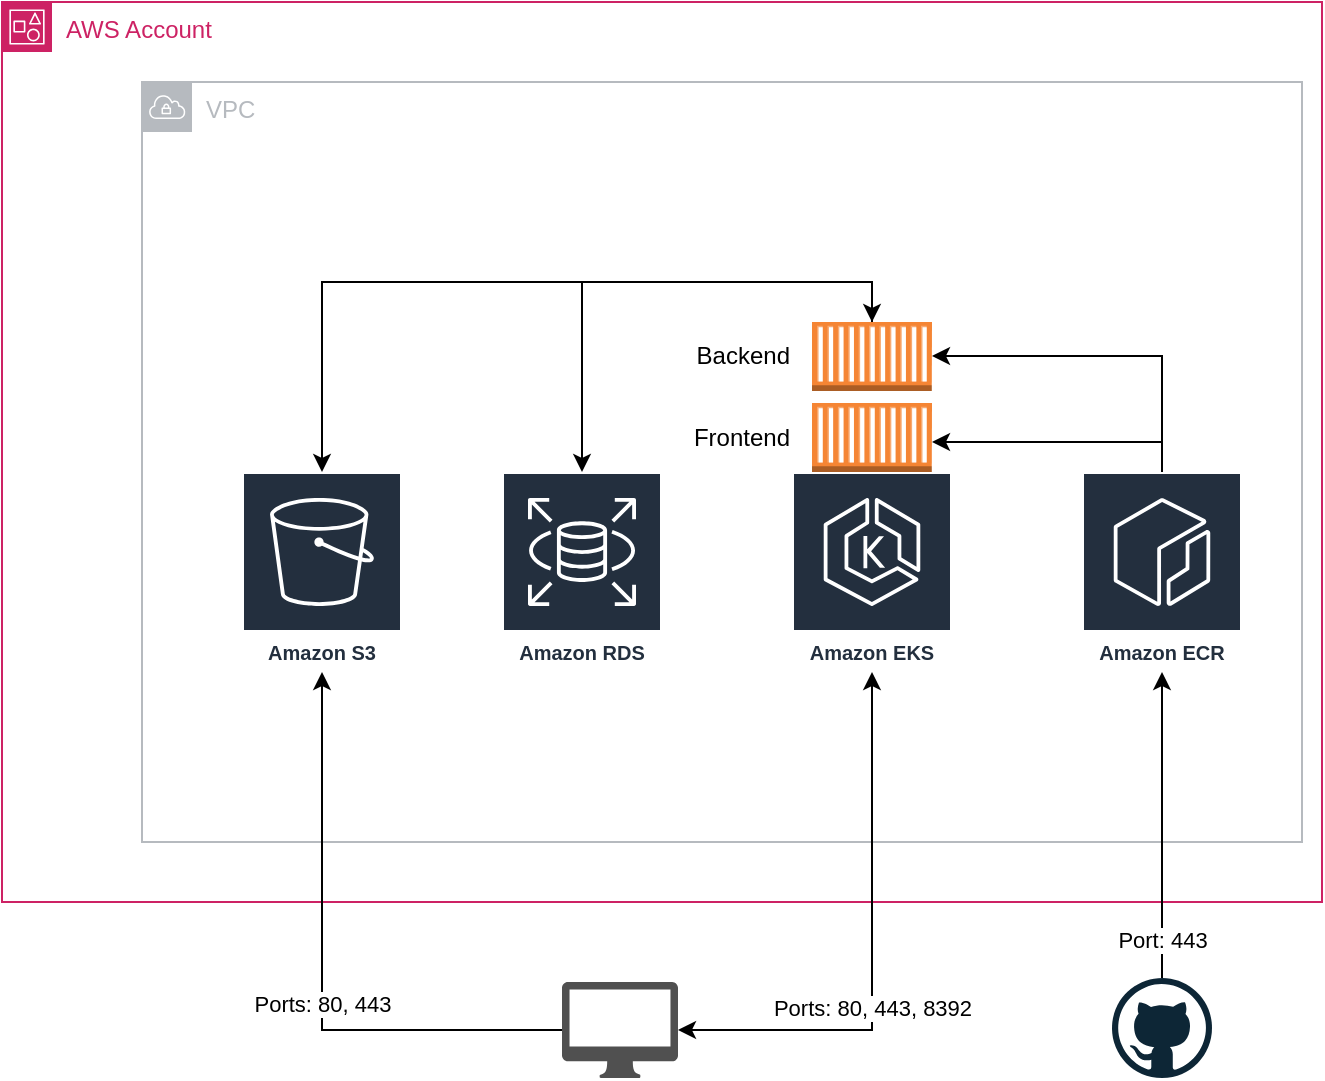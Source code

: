 <mxfile version="26.0.9">
  <diagram name="Page-1" id="t_hHKDi7LoJpD9k5RJhW">
    <mxGraphModel dx="1036" dy="606" grid="1" gridSize="10" guides="1" tooltips="1" connect="1" arrows="1" fold="1" page="1" pageScale="1" pageWidth="850" pageHeight="1100" math="0" shadow="0">
      <root>
        <mxCell id="0" />
        <mxCell id="1" parent="0" />
        <mxCell id="JZ4ijgkfnefznLtv4TFa-2" value="AWS Account" style="points=[[0,0],[0.25,0],[0.5,0],[0.75,0],[1,0],[1,0.25],[1,0.5],[1,0.75],[1,1],[0.75,1],[0.5,1],[0.25,1],[0,1],[0,0.75],[0,0.5],[0,0.25]];outlineConnect=0;gradientColor=none;html=1;whiteSpace=wrap;fontSize=12;fontStyle=0;container=1;pointerEvents=0;collapsible=0;recursiveResize=0;shape=mxgraph.aws4.group;grIcon=mxgraph.aws4.group_account;strokeColor=#CD2264;fillColor=none;verticalAlign=top;align=left;spacingLeft=30;fontColor=#CD2264;dashed=0;" vertex="1" parent="1">
          <mxGeometry x="70" y="110" width="660" height="450" as="geometry" />
        </mxCell>
        <mxCell id="JZ4ijgkfnefznLtv4TFa-1" value="VPC" style="sketch=0;outlineConnect=0;gradientColor=none;html=1;whiteSpace=wrap;fontSize=12;fontStyle=0;shape=mxgraph.aws4.group;grIcon=mxgraph.aws4.group_vpc;strokeColor=#B6BABF;fillColor=none;verticalAlign=top;align=left;spacingLeft=30;fontColor=#B6BABF;dashed=0;" vertex="1" parent="JZ4ijgkfnefznLtv4TFa-2">
          <mxGeometry x="70" y="40" width="580" height="380" as="geometry" />
        </mxCell>
        <mxCell id="JZ4ijgkfnefznLtv4TFa-3" value="Amazon EKS" style="sketch=0;outlineConnect=0;fontColor=#232F3E;gradientColor=none;strokeColor=#ffffff;fillColor=#232F3E;dashed=0;verticalLabelPosition=middle;verticalAlign=bottom;align=center;html=1;whiteSpace=wrap;fontSize=10;fontStyle=1;spacing=3;shape=mxgraph.aws4.productIcon;prIcon=mxgraph.aws4.eks;" vertex="1" parent="JZ4ijgkfnefznLtv4TFa-2">
          <mxGeometry x="395" y="235" width="80" height="100" as="geometry" />
        </mxCell>
        <mxCell id="JZ4ijgkfnefznLtv4TFa-13" style="edgeStyle=orthogonalEdgeStyle;rounded=0;orthogonalLoop=1;jettySize=auto;html=1;" edge="1" parent="JZ4ijgkfnefznLtv4TFa-2" source="JZ4ijgkfnefznLtv4TFa-5" target="JZ4ijgkfnefznLtv4TFa-10">
          <mxGeometry relative="1" as="geometry">
            <mxPoint x="495" y="280" as="sourcePoint" />
            <Array as="points">
              <mxPoint x="580" y="177" />
            </Array>
          </mxGeometry>
        </mxCell>
        <mxCell id="JZ4ijgkfnefznLtv4TFa-14" style="edgeStyle=orthogonalEdgeStyle;rounded=0;orthogonalLoop=1;jettySize=auto;html=1;" edge="1" parent="JZ4ijgkfnefznLtv4TFa-2" source="JZ4ijgkfnefznLtv4TFa-5" target="JZ4ijgkfnefznLtv4TFa-8">
          <mxGeometry relative="1" as="geometry">
            <mxPoint x="495" y="280" as="sourcePoint" />
            <Array as="points">
              <mxPoint x="580" y="220" />
            </Array>
          </mxGeometry>
        </mxCell>
        <mxCell id="JZ4ijgkfnefznLtv4TFa-5" value="Amazon ECR" style="sketch=0;outlineConnect=0;fontColor=#232F3E;gradientColor=none;strokeColor=#ffffff;fillColor=#232F3E;dashed=0;verticalLabelPosition=middle;verticalAlign=bottom;align=center;html=1;whiteSpace=wrap;fontSize=10;fontStyle=1;spacing=3;shape=mxgraph.aws4.productIcon;prIcon=mxgraph.aws4.ecr;" vertex="1" parent="JZ4ijgkfnefznLtv4TFa-2">
          <mxGeometry x="540" y="235" width="80" height="100" as="geometry" />
        </mxCell>
        <mxCell id="JZ4ijgkfnefznLtv4TFa-6" value="Amazon RDS" style="sketch=0;outlineConnect=0;fontColor=#232F3E;gradientColor=none;strokeColor=#ffffff;fillColor=#232F3E;dashed=0;verticalLabelPosition=middle;verticalAlign=bottom;align=center;html=1;whiteSpace=wrap;fontSize=10;fontStyle=1;spacing=3;shape=mxgraph.aws4.productIcon;prIcon=mxgraph.aws4.rds;" vertex="1" parent="JZ4ijgkfnefznLtv4TFa-2">
          <mxGeometry x="250" y="235" width="80" height="100" as="geometry" />
        </mxCell>
        <mxCell id="JZ4ijgkfnefznLtv4TFa-7" value="Amazon S3" style="sketch=0;outlineConnect=0;fontColor=#232F3E;gradientColor=none;strokeColor=#ffffff;fillColor=#232F3E;dashed=0;verticalLabelPosition=middle;verticalAlign=bottom;align=center;html=1;whiteSpace=wrap;fontSize=10;fontStyle=1;spacing=3;shape=mxgraph.aws4.productIcon;prIcon=mxgraph.aws4.s3;" vertex="1" parent="JZ4ijgkfnefznLtv4TFa-2">
          <mxGeometry x="120" y="235" width="80" height="100" as="geometry" />
        </mxCell>
        <mxCell id="JZ4ijgkfnefznLtv4TFa-8" value="Frontend" style="outlineConnect=0;dashed=0;verticalLabelPosition=middle;verticalAlign=middle;align=right;html=1;shape=mxgraph.aws3.ec2_compute_container;fillColor=#F58534;gradientColor=none;labelPosition=left;spacingLeft=10;spacingRight=10;" vertex="1" parent="JZ4ijgkfnefznLtv4TFa-2">
          <mxGeometry x="405" y="200.5" width="60" height="34.5" as="geometry" />
        </mxCell>
        <mxCell id="JZ4ijgkfnefznLtv4TFa-12" style="edgeStyle=orthogonalEdgeStyle;rounded=0;orthogonalLoop=1;jettySize=auto;html=1;" edge="1" parent="JZ4ijgkfnefznLtv4TFa-2" source="JZ4ijgkfnefznLtv4TFa-10" target="JZ4ijgkfnefznLtv4TFa-6">
          <mxGeometry relative="1" as="geometry">
            <Array as="points">
              <mxPoint x="435" y="140" />
              <mxPoint x="290" y="140" />
            </Array>
          </mxGeometry>
        </mxCell>
        <mxCell id="JZ4ijgkfnefznLtv4TFa-18" style="edgeStyle=orthogonalEdgeStyle;rounded=0;orthogonalLoop=1;jettySize=auto;html=1;startArrow=classic;startFill=1;" edge="1" parent="JZ4ijgkfnefznLtv4TFa-2" source="JZ4ijgkfnefznLtv4TFa-10" target="JZ4ijgkfnefznLtv4TFa-7">
          <mxGeometry relative="1" as="geometry">
            <Array as="points">
              <mxPoint x="435" y="140" />
              <mxPoint x="160" y="140" />
            </Array>
          </mxGeometry>
        </mxCell>
        <mxCell id="JZ4ijgkfnefznLtv4TFa-10" value="Backend" style="outlineConnect=0;dashed=0;verticalLabelPosition=middle;verticalAlign=middle;align=right;html=1;shape=mxgraph.aws3.ec2_compute_container;fillColor=#F58534;gradientColor=none;labelPosition=left;spacingLeft=10;spacingRight=10;" vertex="1" parent="JZ4ijgkfnefznLtv4TFa-2">
          <mxGeometry x="405" y="160" width="60" height="34.5" as="geometry" />
        </mxCell>
        <mxCell id="JZ4ijgkfnefznLtv4TFa-20" value="" style="sketch=0;pointerEvents=1;shadow=0;dashed=0;html=1;strokeColor=none;fillColor=#505050;labelPosition=center;verticalLabelPosition=bottom;verticalAlign=top;outlineConnect=0;align=center;shape=mxgraph.office.devices.mac_client;" vertex="1" parent="1">
          <mxGeometry x="350" y="600" width="58" height="48" as="geometry" />
        </mxCell>
        <mxCell id="JZ4ijgkfnefznLtv4TFa-16" style="edgeStyle=orthogonalEdgeStyle;rounded=0;orthogonalLoop=1;jettySize=auto;html=1;" edge="1" parent="1" source="JZ4ijgkfnefznLtv4TFa-20" target="JZ4ijgkfnefznLtv4TFa-7">
          <mxGeometry relative="1" as="geometry" />
        </mxCell>
        <mxCell id="JZ4ijgkfnefznLtv4TFa-22" value="Ports: 80, 443" style="edgeLabel;html=1;align=center;verticalAlign=middle;resizable=0;points=[];" vertex="1" connectable="0" parent="JZ4ijgkfnefznLtv4TFa-16">
          <mxGeometry x="0.017" y="2" relative="1" as="geometry">
            <mxPoint x="2" y="19" as="offset" />
          </mxGeometry>
        </mxCell>
        <mxCell id="JZ4ijgkfnefznLtv4TFa-15" style="edgeStyle=orthogonalEdgeStyle;rounded=0;orthogonalLoop=1;jettySize=auto;html=1;startArrow=classic;startFill=1;" edge="1" parent="1" source="JZ4ijgkfnefznLtv4TFa-3" target="JZ4ijgkfnefznLtv4TFa-20">
          <mxGeometry relative="1" as="geometry">
            <mxPoint x="630" y="620" as="targetPoint" />
            <Array as="points">
              <mxPoint x="505" y="624" />
            </Array>
          </mxGeometry>
        </mxCell>
        <mxCell id="JZ4ijgkfnefznLtv4TFa-21" value="Ports: 80, 443, 8392" style="edgeLabel;html=1;align=center;verticalAlign=middle;resizable=0;points=[];" vertex="1" connectable="0" parent="JZ4ijgkfnefznLtv4TFa-15">
          <mxGeometry x="-0.061" y="-2" relative="1" as="geometry">
            <mxPoint x="2" y="38" as="offset" />
          </mxGeometry>
        </mxCell>
        <mxCell id="JZ4ijgkfnefznLtv4TFa-25" style="edgeStyle=orthogonalEdgeStyle;rounded=0;orthogonalLoop=1;jettySize=auto;html=1;" edge="1" parent="1" source="JZ4ijgkfnefznLtv4TFa-24" target="JZ4ijgkfnefznLtv4TFa-5">
          <mxGeometry relative="1" as="geometry" />
        </mxCell>
        <mxCell id="JZ4ijgkfnefznLtv4TFa-26" value="Port: 443" style="edgeLabel;html=1;align=center;verticalAlign=middle;resizable=0;points=[];" vertex="1" connectable="0" parent="JZ4ijgkfnefznLtv4TFa-25">
          <mxGeometry x="-0.726" y="1" relative="1" as="geometry">
            <mxPoint x="1" y="2" as="offset" />
          </mxGeometry>
        </mxCell>
        <mxCell id="JZ4ijgkfnefznLtv4TFa-24" value="" style="dashed=0;outlineConnect=0;html=1;align=center;labelPosition=center;verticalLabelPosition=bottom;verticalAlign=top;shape=mxgraph.weblogos.github" vertex="1" parent="1">
          <mxGeometry x="625" y="598" width="50" height="50" as="geometry" />
        </mxCell>
      </root>
    </mxGraphModel>
  </diagram>
</mxfile>
